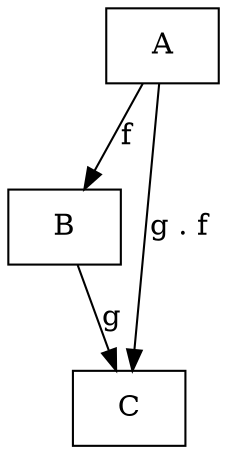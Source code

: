digraph "My Digraph" {
  graph [ordering=in];
  node [shape=box];

  node [label="A"] a;
  node [label="B"] b;
  node [label="C"] c;

  a -> b [label="f"];
  b -> c [label="g"];
  a -> c [label="g . f"];
}
